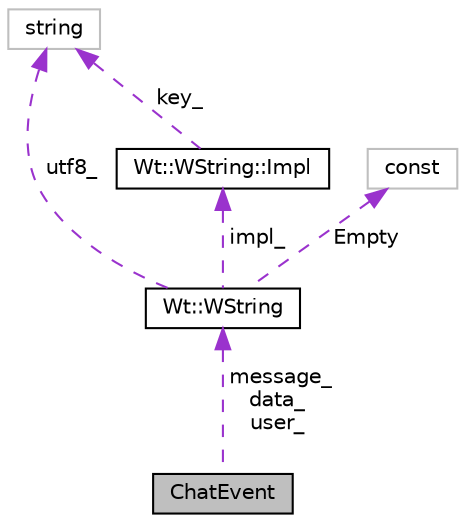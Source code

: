 digraph "ChatEvent"
{
 // LATEX_PDF_SIZE
  edge [fontname="Helvetica",fontsize="10",labelfontname="Helvetica",labelfontsize="10"];
  node [fontname="Helvetica",fontsize="10",shape=record];
  Node1 [label="ChatEvent",height=0.2,width=0.4,color="black", fillcolor="grey75", style="filled", fontcolor="black",tooltip="Encapsulate a chat event."];
  Node2 -> Node1 [dir="back",color="darkorchid3",fontsize="10",style="dashed",label=" message_\ndata_\nuser_" ,fontname="Helvetica"];
  Node2 [label="Wt::WString",height=0.2,width=0.4,color="black", fillcolor="white", style="filled",URL="$classWt_1_1WString.html",tooltip="A value class which describes a locale-aware unicode string."];
  Node3 -> Node2 [dir="back",color="darkorchid3",fontsize="10",style="dashed",label=" impl_" ,fontname="Helvetica"];
  Node3 [label="Wt::WString::Impl",height=0.2,width=0.4,color="black", fillcolor="white", style="filled",URL="$structWt_1_1WString_1_1Impl.html",tooltip=" "];
  Node4 -> Node3 [dir="back",color="darkorchid3",fontsize="10",style="dashed",label=" key_" ,fontname="Helvetica"];
  Node4 [label="string",height=0.2,width=0.4,color="grey75", fillcolor="white", style="filled",tooltip=" "];
  Node4 -> Node2 [dir="back",color="darkorchid3",fontsize="10",style="dashed",label=" utf8_" ,fontname="Helvetica"];
  Node5 -> Node2 [dir="back",color="darkorchid3",fontsize="10",style="dashed",label=" Empty" ,fontname="Helvetica"];
  Node5 [label="const",height=0.2,width=0.4,color="grey75", fillcolor="white", style="filled",tooltip=" "];
}

